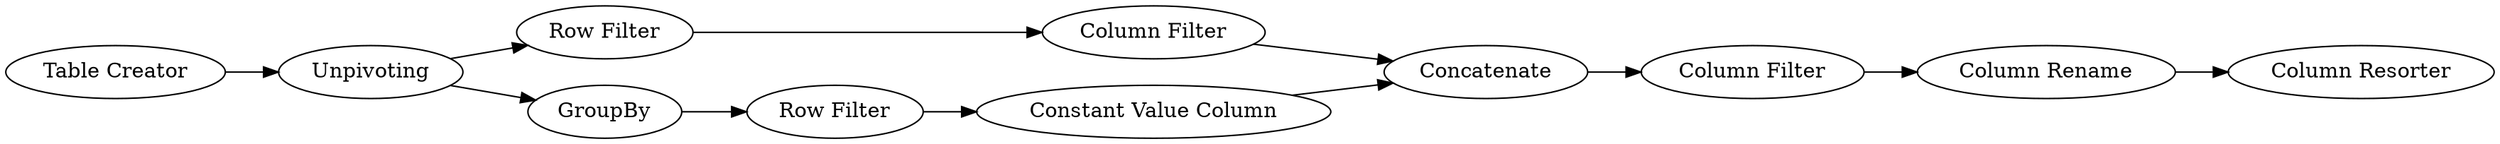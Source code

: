digraph {
	1 [label="Table Creator"]
	5 [label=Unpivoting]
	6 [label="Row Filter"]
	7 [label=GroupBy]
	8 [label="Column Filter"]
	9 [label="Constant Value Column"]
	10 [label=Concatenate]
	11 [label="Column Filter"]
	12 [label="Column Rename"]
	13 [label="Row Filter"]
	14 [label="Column Resorter"]
	1 -> 5
	5 -> 7
	5 -> 6
	6 -> 8
	7 -> 13
	8 -> 10
	9 -> 10
	10 -> 11
	11 -> 12
	12 -> 14
	13 -> 9
	rankdir=LR
}
